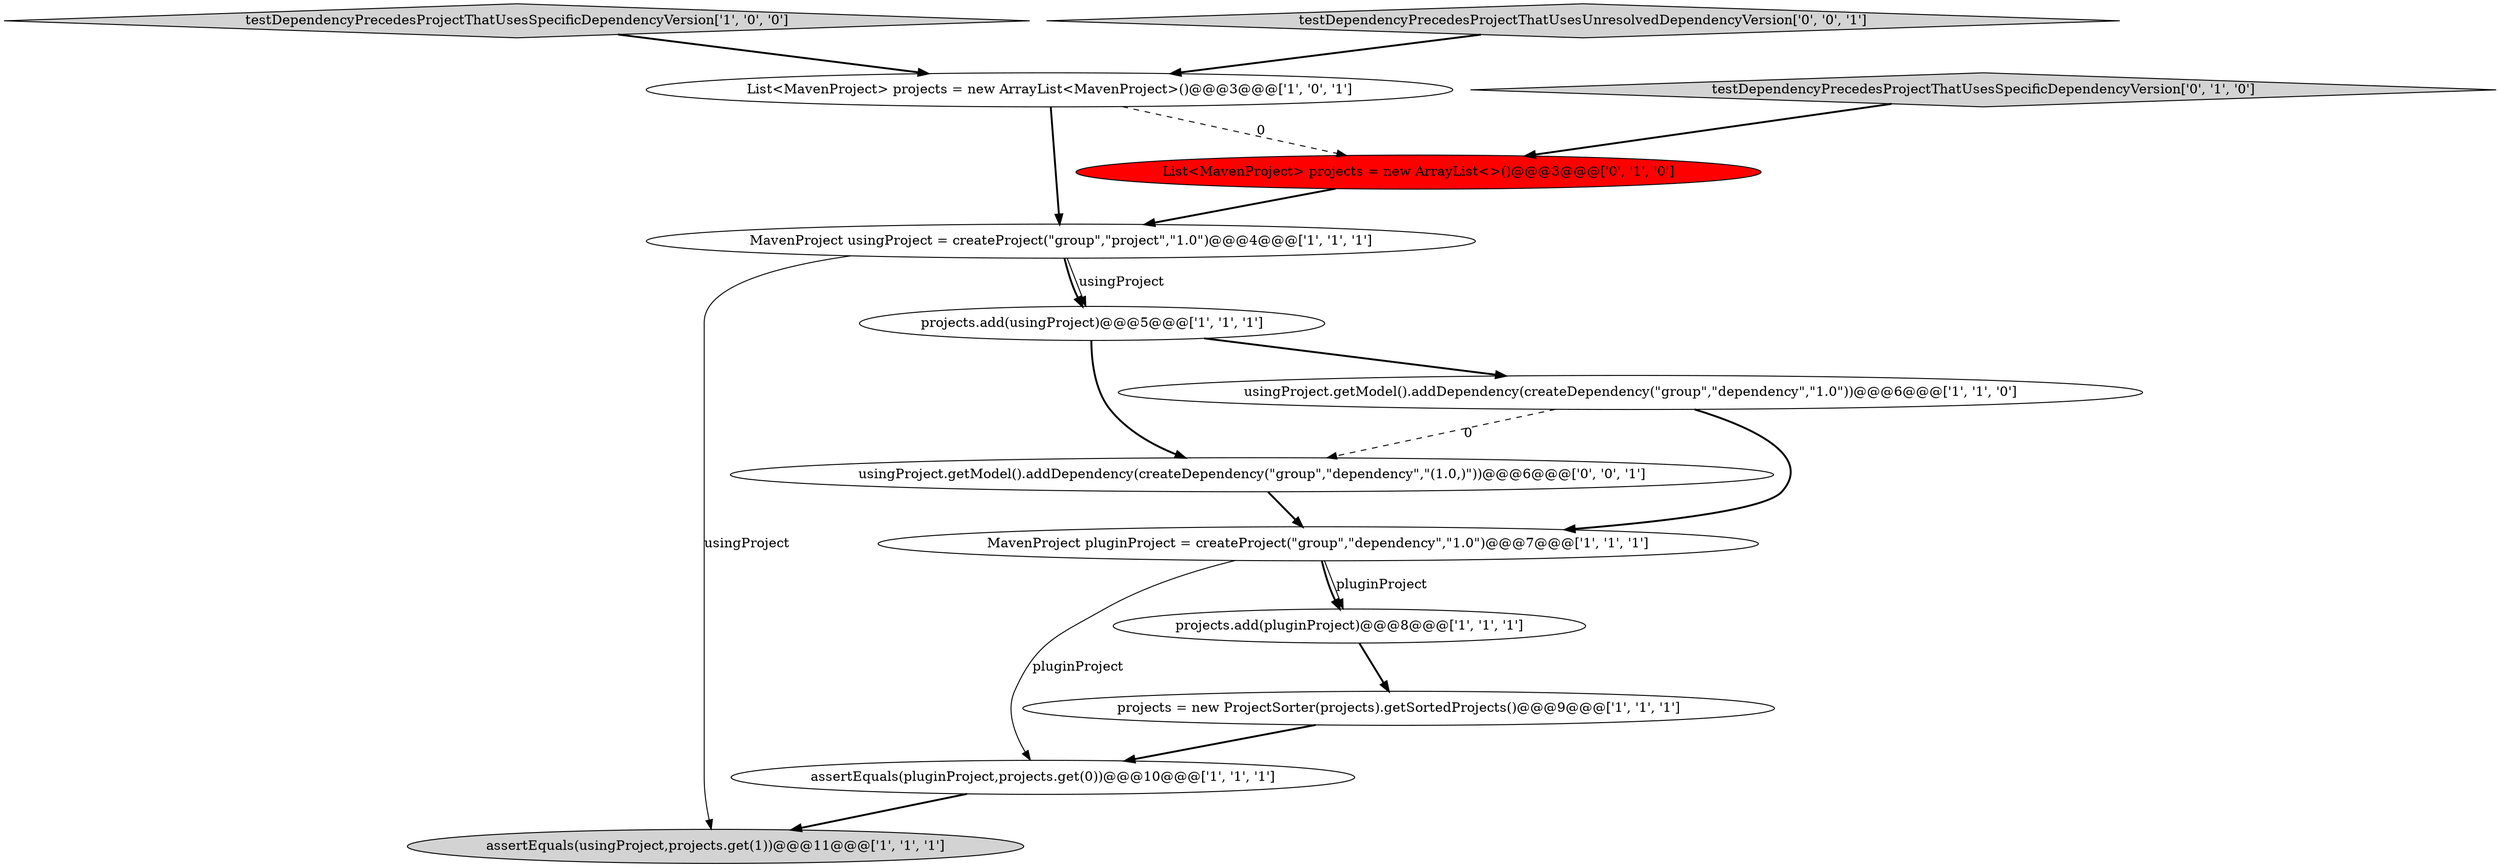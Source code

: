 digraph {
7 [style = filled, label = "testDependencyPrecedesProjectThatUsesSpecificDependencyVersion['1', '0', '0']", fillcolor = lightgray, shape = diamond image = "AAA0AAABBB1BBB"];
10 [style = filled, label = "List<MavenProject> projects = new ArrayList<>()@@@3@@@['0', '1', '0']", fillcolor = red, shape = ellipse image = "AAA1AAABBB2BBB"];
4 [style = filled, label = "projects.add(pluginProject)@@@8@@@['1', '1', '1']", fillcolor = white, shape = ellipse image = "AAA0AAABBB1BBB"];
8 [style = filled, label = "MavenProject usingProject = createProject(\"group\",\"project\",\"1.0\")@@@4@@@['1', '1', '1']", fillcolor = white, shape = ellipse image = "AAA0AAABBB1BBB"];
0 [style = filled, label = "MavenProject pluginProject = createProject(\"group\",\"dependency\",\"1.0\")@@@7@@@['1', '1', '1']", fillcolor = white, shape = ellipse image = "AAA0AAABBB1BBB"];
2 [style = filled, label = "assertEquals(usingProject,projects.get(1))@@@11@@@['1', '1', '1']", fillcolor = lightgray, shape = ellipse image = "AAA0AAABBB1BBB"];
9 [style = filled, label = "assertEquals(pluginProject,projects.get(0))@@@10@@@['1', '1', '1']", fillcolor = white, shape = ellipse image = "AAA0AAABBB1BBB"];
3 [style = filled, label = "usingProject.getModel().addDependency(createDependency(\"group\",\"dependency\",\"1.0\"))@@@6@@@['1', '1', '0']", fillcolor = white, shape = ellipse image = "AAA0AAABBB1BBB"];
11 [style = filled, label = "testDependencyPrecedesProjectThatUsesSpecificDependencyVersion['0', '1', '0']", fillcolor = lightgray, shape = diamond image = "AAA0AAABBB2BBB"];
12 [style = filled, label = "usingProject.getModel().addDependency(createDependency(\"group\",\"dependency\",\"(1.0,)\"))@@@6@@@['0', '0', '1']", fillcolor = white, shape = ellipse image = "AAA0AAABBB3BBB"];
1 [style = filled, label = "List<MavenProject> projects = new ArrayList<MavenProject>()@@@3@@@['1', '0', '1']", fillcolor = white, shape = ellipse image = "AAA0AAABBB1BBB"];
13 [style = filled, label = "testDependencyPrecedesProjectThatUsesUnresolvedDependencyVersion['0', '0', '1']", fillcolor = lightgray, shape = diamond image = "AAA0AAABBB3BBB"];
5 [style = filled, label = "projects = new ProjectSorter(projects).getSortedProjects()@@@9@@@['1', '1', '1']", fillcolor = white, shape = ellipse image = "AAA0AAABBB1BBB"];
6 [style = filled, label = "projects.add(usingProject)@@@5@@@['1', '1', '1']", fillcolor = white, shape = ellipse image = "AAA0AAABBB1BBB"];
6->3 [style = bold, label=""];
8->6 [style = bold, label=""];
7->1 [style = bold, label=""];
1->8 [style = bold, label=""];
0->9 [style = solid, label="pluginProject"];
1->10 [style = dashed, label="0"];
10->8 [style = bold, label=""];
5->9 [style = bold, label=""];
3->12 [style = dashed, label="0"];
0->4 [style = solid, label="pluginProject"];
0->4 [style = bold, label=""];
9->2 [style = bold, label=""];
4->5 [style = bold, label=""];
11->10 [style = bold, label=""];
12->0 [style = bold, label=""];
8->6 [style = solid, label="usingProject"];
13->1 [style = bold, label=""];
3->0 [style = bold, label=""];
8->2 [style = solid, label="usingProject"];
6->12 [style = bold, label=""];
}
